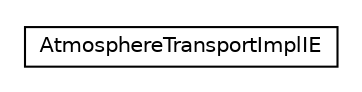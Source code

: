 #!/usr/local/bin/dot
#
# Class diagram 
# Generated by UMLGraph version 5.4 (http://www.umlgraph.org/)
#

digraph G {
	edge [fontname="Helvetica",fontsize=10,labelfontname="Helvetica",labelfontsize=10];
	node [fontname="Helvetica",fontsize=10,shape=plaintext];
	nodesep=0.25;
	ranksep=0.5;
	// hu.sch.kfc.client.atmosphere.impl.AtmosphereTransportImplIE
	c1541 [label=<<table title="hu.sch.kfc.client.atmosphere.impl.AtmosphereTransportImplIE" border="0" cellborder="1" cellspacing="0" cellpadding="2" port="p" href="./AtmosphereTransportImplIE.html">
		<tr><td><table border="0" cellspacing="0" cellpadding="1">
<tr><td align="center" balign="center"> AtmosphereTransportImplIE </td></tr>
		</table></td></tr>
		</table>>, URL="./AtmosphereTransportImplIE.html", fontname="Helvetica", fontcolor="black", fontsize=10.0];
}

